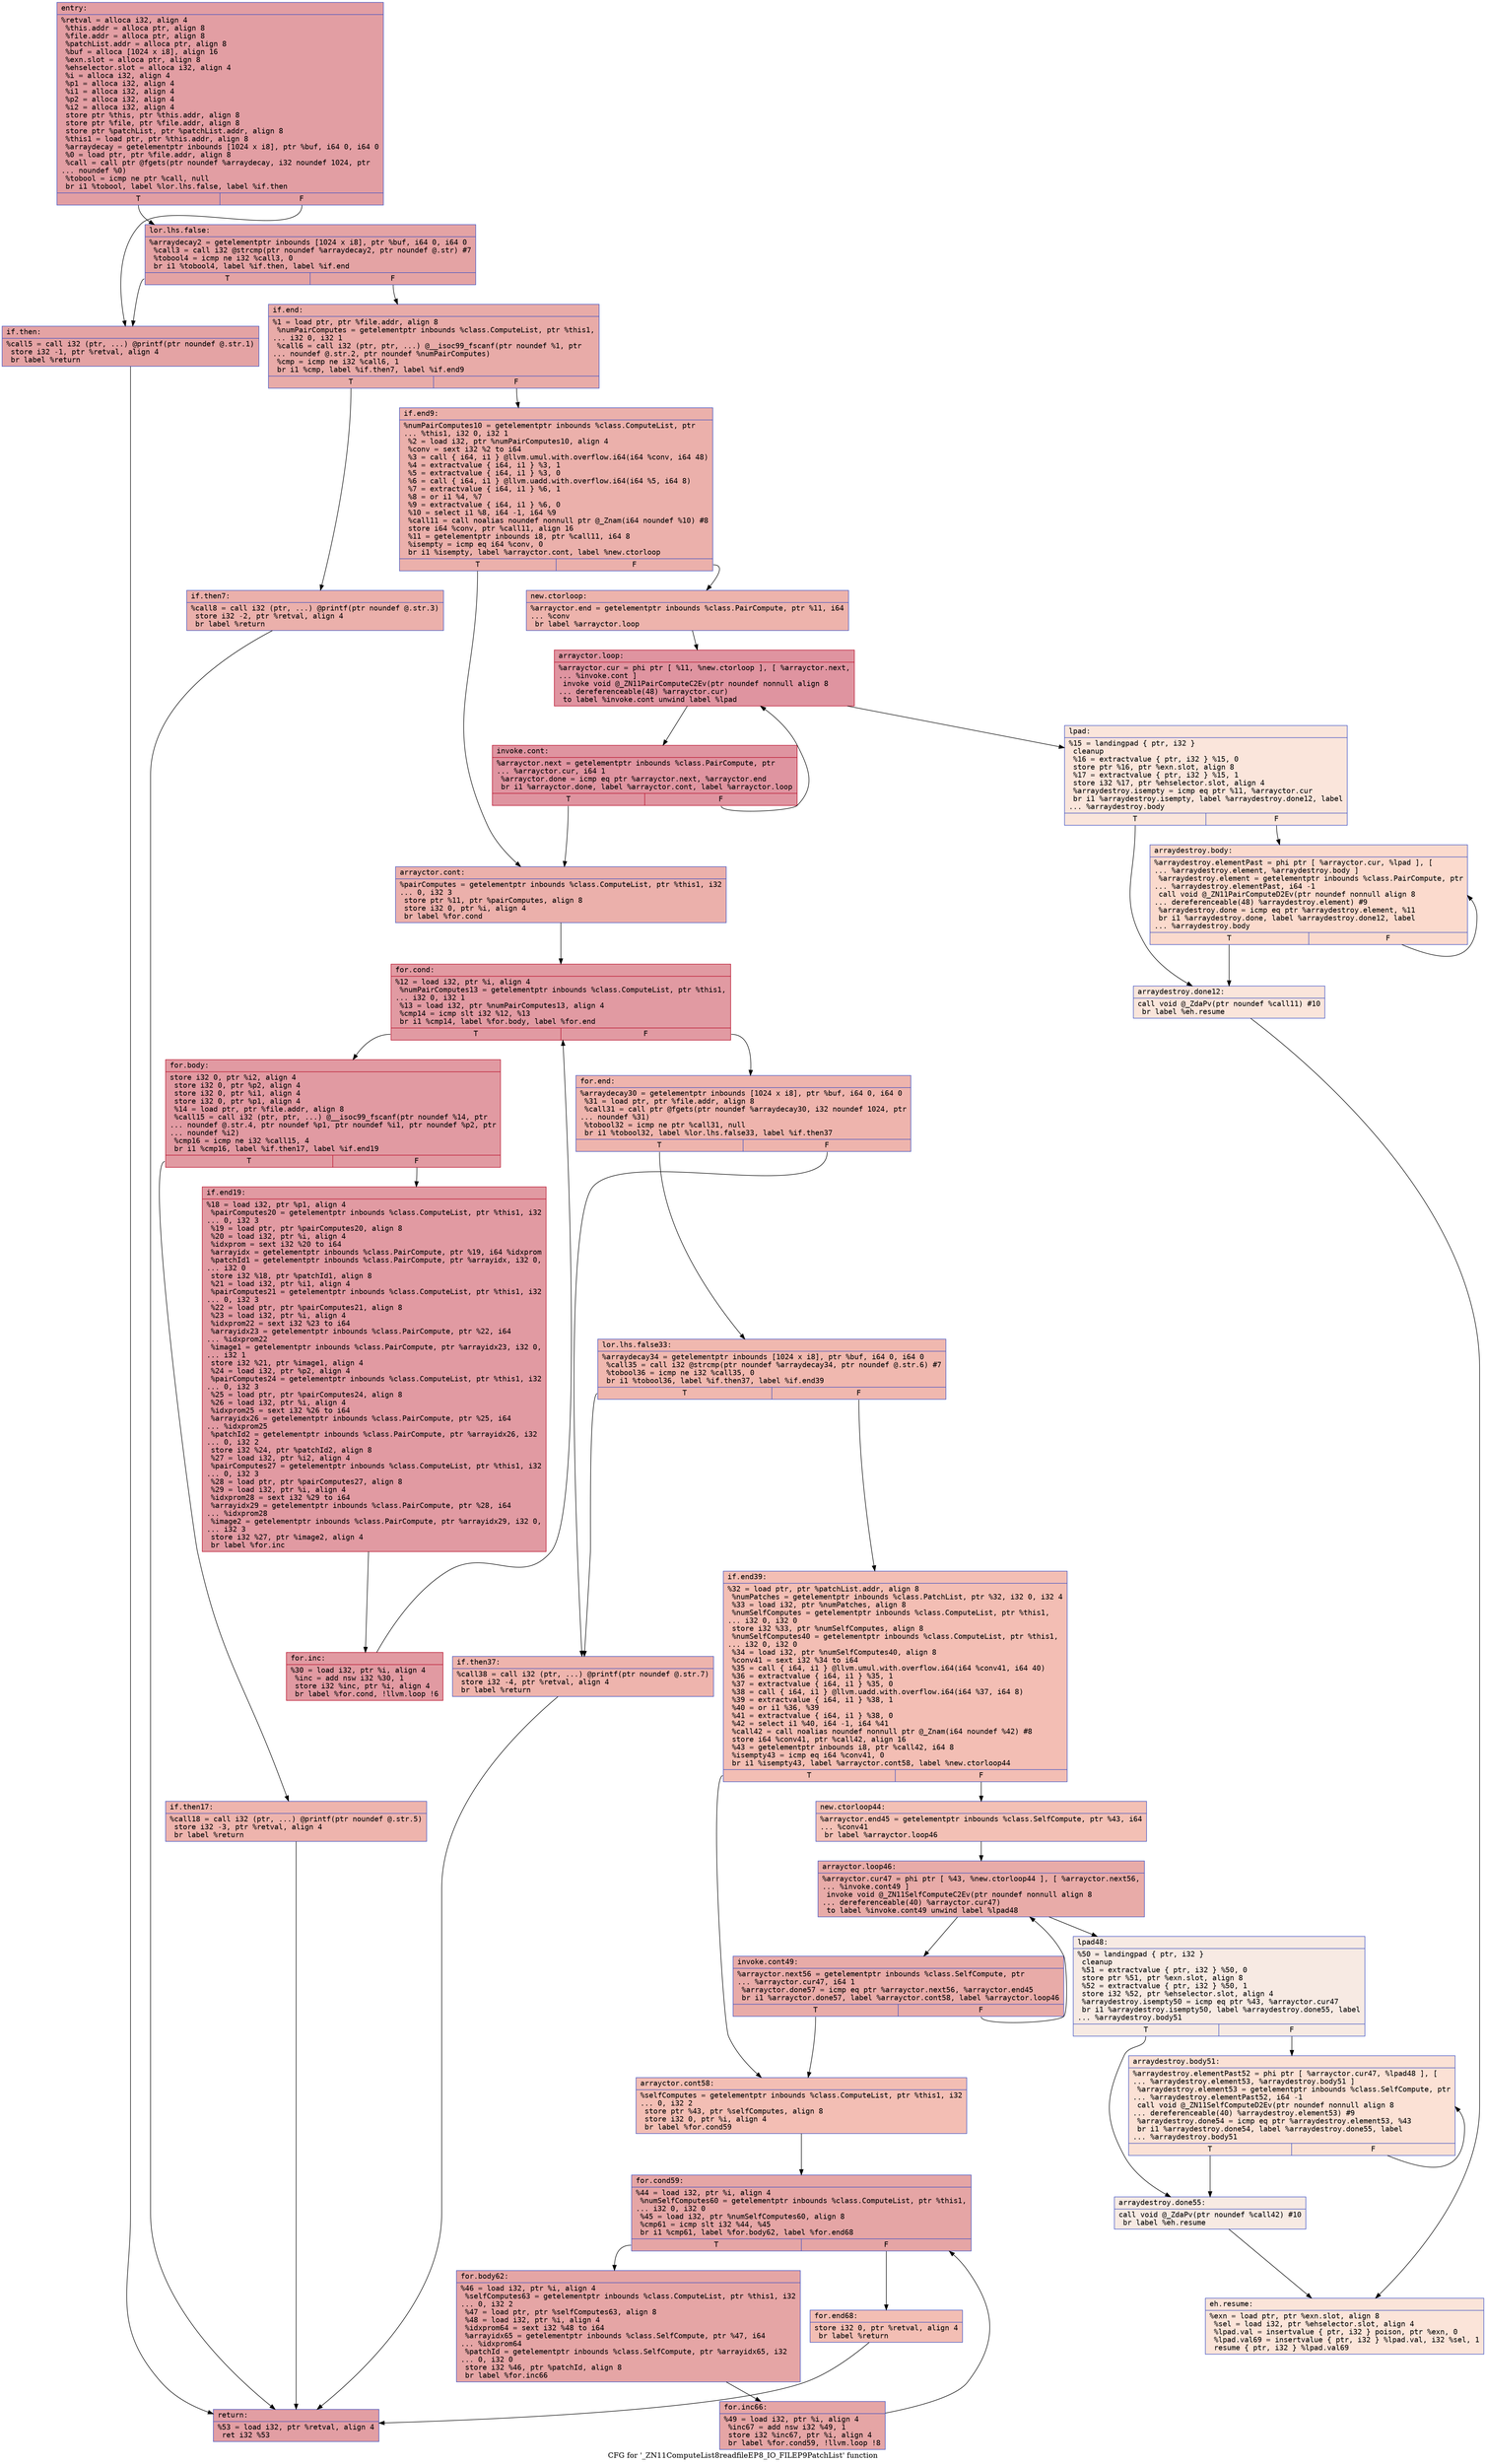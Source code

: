 digraph "CFG for '_ZN11ComputeList8readfileEP8_IO_FILEP9PatchList' function" {
	label="CFG for '_ZN11ComputeList8readfileEP8_IO_FILEP9PatchList' function";

	Node0x55695a57e160 [shape=record,color="#3d50c3ff", style=filled, fillcolor="#be242e70" fontname="Courier",label="{entry:\l|  %retval = alloca i32, align 4\l  %this.addr = alloca ptr, align 8\l  %file.addr = alloca ptr, align 8\l  %patchList.addr = alloca ptr, align 8\l  %buf = alloca [1024 x i8], align 16\l  %exn.slot = alloca ptr, align 8\l  %ehselector.slot = alloca i32, align 4\l  %i = alloca i32, align 4\l  %p1 = alloca i32, align 4\l  %i1 = alloca i32, align 4\l  %p2 = alloca i32, align 4\l  %i2 = alloca i32, align 4\l  store ptr %this, ptr %this.addr, align 8\l  store ptr %file, ptr %file.addr, align 8\l  store ptr %patchList, ptr %patchList.addr, align 8\l  %this1 = load ptr, ptr %this.addr, align 8\l  %arraydecay = getelementptr inbounds [1024 x i8], ptr %buf, i64 0, i64 0\l  %0 = load ptr, ptr %file.addr, align 8\l  %call = call ptr @fgets(ptr noundef %arraydecay, i32 noundef 1024, ptr\l... noundef %0)\l  %tobool = icmp ne ptr %call, null\l  br i1 %tobool, label %lor.lhs.false, label %if.then\l|{<s0>T|<s1>F}}"];
	Node0x55695a57e160:s0 -> Node0x55695a57f110[tooltip="entry -> lor.lhs.false\nProbability 62.50%" ];
	Node0x55695a57e160:s1 -> Node0x55695a57f1c0[tooltip="entry -> if.then\nProbability 37.50%" ];
	Node0x55695a57f110 [shape=record,color="#3d50c3ff", style=filled, fillcolor="#c32e3170" fontname="Courier",label="{lor.lhs.false:\l|  %arraydecay2 = getelementptr inbounds [1024 x i8], ptr %buf, i64 0, i64 0\l  %call3 = call i32 @strcmp(ptr noundef %arraydecay2, ptr noundef @.str) #7\l  %tobool4 = icmp ne i32 %call3, 0\l  br i1 %tobool4, label %if.then, label %if.end\l|{<s0>T|<s1>F}}"];
	Node0x55695a57f110:s0 -> Node0x55695a57f1c0[tooltip="lor.lhs.false -> if.then\nProbability 62.50%" ];
	Node0x55695a57f110:s1 -> Node0x55695a57f9d0[tooltip="lor.lhs.false -> if.end\nProbability 37.50%" ];
	Node0x55695a57f1c0 [shape=record,color="#3d50c3ff", style=filled, fillcolor="#c32e3170" fontname="Courier",label="{if.then:\l|  %call5 = call i32 (ptr, ...) @printf(ptr noundef @.str.1)\l  store i32 -1, ptr %retval, align 4\l  br label %return\l}"];
	Node0x55695a57f1c0 -> Node0x55695a57fdb0[tooltip="if.then -> return\nProbability 100.00%" ];
	Node0x55695a57f9d0 [shape=record,color="#3d50c3ff", style=filled, fillcolor="#cc403a70" fontname="Courier",label="{if.end:\l|  %1 = load ptr, ptr %file.addr, align 8\l  %numPairComputes = getelementptr inbounds %class.ComputeList, ptr %this1,\l... i32 0, i32 1\l  %call6 = call i32 (ptr, ptr, ...) @__isoc99_fscanf(ptr noundef %1, ptr\l... noundef @.str.2, ptr noundef %numPairComputes)\l  %cmp = icmp ne i32 %call6, 1\l  br i1 %cmp, label %if.then7, label %if.end9\l|{<s0>T|<s1>F}}"];
	Node0x55695a57f9d0:s0 -> Node0x55695a580230[tooltip="if.end -> if.then7\nProbability 50.00%" ];
	Node0x55695a57f9d0:s1 -> Node0x55695a5802e0[tooltip="if.end -> if.end9\nProbability 50.00%" ];
	Node0x55695a580230 [shape=record,color="#3d50c3ff", style=filled, fillcolor="#d24b4070" fontname="Courier",label="{if.then7:\l|  %call8 = call i32 (ptr, ...) @printf(ptr noundef @.str.3)\l  store i32 -2, ptr %retval, align 4\l  br label %return\l}"];
	Node0x55695a580230 -> Node0x55695a57fdb0[tooltip="if.then7 -> return\nProbability 100.00%" ];
	Node0x55695a5802e0 [shape=record,color="#3d50c3ff", style=filled, fillcolor="#d24b4070" fontname="Courier",label="{if.end9:\l|  %numPairComputes10 = getelementptr inbounds %class.ComputeList, ptr\l... %this1, i32 0, i32 1\l  %2 = load i32, ptr %numPairComputes10, align 4\l  %conv = sext i32 %2 to i64\l  %3 = call \{ i64, i1 \} @llvm.umul.with.overflow.i64(i64 %conv, i64 48)\l  %4 = extractvalue \{ i64, i1 \} %3, 1\l  %5 = extractvalue \{ i64, i1 \} %3, 0\l  %6 = call \{ i64, i1 \} @llvm.uadd.with.overflow.i64(i64 %5, i64 8)\l  %7 = extractvalue \{ i64, i1 \} %6, 1\l  %8 = or i1 %4, %7\l  %9 = extractvalue \{ i64, i1 \} %6, 0\l  %10 = select i1 %8, i64 -1, i64 %9\l  %call11 = call noalias noundef nonnull ptr @_Znam(i64 noundef %10) #8\l  store i64 %conv, ptr %call11, align 16\l  %11 = getelementptr inbounds i8, ptr %call11, i64 8\l  %isempty = icmp eq i64 %conv, 0\l  br i1 %isempty, label %arrayctor.cont, label %new.ctorloop\l|{<s0>T|<s1>F}}"];
	Node0x55695a5802e0:s0 -> Node0x55695a581ee0[tooltip="if.end9 -> arrayctor.cont\nProbability 37.50%" ];
	Node0x55695a5802e0:s1 -> Node0x55695a581f90[tooltip="if.end9 -> new.ctorloop\nProbability 62.50%" ];
	Node0x55695a581f90 [shape=record,color="#3d50c3ff", style=filled, fillcolor="#d6524470" fontname="Courier",label="{new.ctorloop:\l|  %arrayctor.end = getelementptr inbounds %class.PairCompute, ptr %11, i64\l... %conv\l  br label %arrayctor.loop\l}"];
	Node0x55695a581f90 -> Node0x55695a5821c0[tooltip="new.ctorloop -> arrayctor.loop\nProbability 100.00%" ];
	Node0x55695a5821c0 [shape=record,color="#b70d28ff", style=filled, fillcolor="#b70d2870" fontname="Courier",label="{arrayctor.loop:\l|  %arrayctor.cur = phi ptr [ %11, %new.ctorloop ], [ %arrayctor.next,\l... %invoke.cont ]\l  invoke void @_ZN11PairComputeC2Ev(ptr noundef nonnull align 8\l... dereferenceable(48) %arrayctor.cur)\l          to label %invoke.cont unwind label %lpad\l}"];
	Node0x55695a5821c0 -> Node0x55695a582310[tooltip="arrayctor.loop -> invoke.cont\nProbability 100.00%" ];
	Node0x55695a5821c0 -> Node0x55695a582510[tooltip="arrayctor.loop -> lpad\nProbability 0.00%" ];
	Node0x55695a582310 [shape=record,color="#b70d28ff", style=filled, fillcolor="#b70d2870" fontname="Courier",label="{invoke.cont:\l|  %arrayctor.next = getelementptr inbounds %class.PairCompute, ptr\l... %arrayctor.cur, i64 1\l  %arrayctor.done = icmp eq ptr %arrayctor.next, %arrayctor.end\l  br i1 %arrayctor.done, label %arrayctor.cont, label %arrayctor.loop\l|{<s0>T|<s1>F}}"];
	Node0x55695a582310:s0 -> Node0x55695a581ee0[tooltip="invoke.cont -> arrayctor.cont\nProbability 3.12%" ];
	Node0x55695a582310:s1 -> Node0x55695a5821c0[tooltip="invoke.cont -> arrayctor.loop\nProbability 96.88%" ];
	Node0x55695a581ee0 [shape=record,color="#3d50c3ff", style=filled, fillcolor="#d24b4070" fontname="Courier",label="{arrayctor.cont:\l|  %pairComputes = getelementptr inbounds %class.ComputeList, ptr %this1, i32\l... 0, i32 3\l  store ptr %11, ptr %pairComputes, align 8\l  store i32 0, ptr %i, align 4\l  br label %for.cond\l}"];
	Node0x55695a581ee0 -> Node0x55695a582b40[tooltip="arrayctor.cont -> for.cond\nProbability 100.00%" ];
	Node0x55695a582b40 [shape=record,color="#b70d28ff", style=filled, fillcolor="#bb1b2c70" fontname="Courier",label="{for.cond:\l|  %12 = load i32, ptr %i, align 4\l  %numPairComputes13 = getelementptr inbounds %class.ComputeList, ptr %this1,\l... i32 0, i32 1\l  %13 = load i32, ptr %numPairComputes13, align 4\l  %cmp14 = icmp slt i32 %12, %13\l  br i1 %cmp14, label %for.body, label %for.end\l|{<s0>T|<s1>F}}"];
	Node0x55695a582b40:s0 -> Node0x55695a583580[tooltip="for.cond -> for.body\nProbability 96.88%" ];
	Node0x55695a582b40:s1 -> Node0x55695a5835d0[tooltip="for.cond -> for.end\nProbability 3.12%" ];
	Node0x55695a583580 [shape=record,color="#b70d28ff", style=filled, fillcolor="#bb1b2c70" fontname="Courier",label="{for.body:\l|  store i32 0, ptr %i2, align 4\l  store i32 0, ptr %p2, align 4\l  store i32 0, ptr %i1, align 4\l  store i32 0, ptr %p1, align 4\l  %14 = load ptr, ptr %file.addr, align 8\l  %call15 = call i32 (ptr, ptr, ...) @__isoc99_fscanf(ptr noundef %14, ptr\l... noundef @.str.4, ptr noundef %p1, ptr noundef %i1, ptr noundef %p2, ptr\l... noundef %i2)\l  %cmp16 = icmp ne i32 %call15, 4\l  br i1 %cmp16, label %if.then17, label %if.end19\l|{<s0>T|<s1>F}}"];
	Node0x55695a583580:s0 -> Node0x55695a583c50[tooltip="for.body -> if.then17\nProbability 3.12%" ];
	Node0x55695a583580:s1 -> Node0x55695a583ca0[tooltip="for.body -> if.end19\nProbability 96.88%" ];
	Node0x55695a583c50 [shape=record,color="#3d50c3ff", style=filled, fillcolor="#d8564670" fontname="Courier",label="{if.then17:\l|  %call18 = call i32 (ptr, ...) @printf(ptr noundef @.str.5)\l  store i32 -3, ptr %retval, align 4\l  br label %return\l}"];
	Node0x55695a583c50 -> Node0x55695a57fdb0[tooltip="if.then17 -> return\nProbability 100.00%" ];
	Node0x55695a582510 [shape=record,color="#3d50c3ff", style=filled, fillcolor="#f4c5ad70" fontname="Courier",label="{lpad:\l|  %15 = landingpad \{ ptr, i32 \}\l          cleanup\l  %16 = extractvalue \{ ptr, i32 \} %15, 0\l  store ptr %16, ptr %exn.slot, align 8\l  %17 = extractvalue \{ ptr, i32 \} %15, 1\l  store i32 %17, ptr %ehselector.slot, align 4\l  %arraydestroy.isempty = icmp eq ptr %11, %arrayctor.cur\l  br i1 %arraydestroy.isempty, label %arraydestroy.done12, label\l... %arraydestroy.body\l|{<s0>T|<s1>F}}"];
	Node0x55695a582510:s0 -> Node0x55695a5843c0[tooltip="lpad -> arraydestroy.done12\nProbability 37.50%" ];
	Node0x55695a582510:s1 -> Node0x55695a584430[tooltip="lpad -> arraydestroy.body\nProbability 62.50%" ];
	Node0x55695a584430 [shape=record,color="#3d50c3ff", style=filled, fillcolor="#f7ac8e70" fontname="Courier",label="{arraydestroy.body:\l|  %arraydestroy.elementPast = phi ptr [ %arrayctor.cur, %lpad ], [\l... %arraydestroy.element, %arraydestroy.body ]\l  %arraydestroy.element = getelementptr inbounds %class.PairCompute, ptr\l... %arraydestroy.elementPast, i64 -1\l  call void @_ZN11PairComputeD2Ev(ptr noundef nonnull align 8\l... dereferenceable(48) %arraydestroy.element) #9\l  %arraydestroy.done = icmp eq ptr %arraydestroy.element, %11\l  br i1 %arraydestroy.done, label %arraydestroy.done12, label\l... %arraydestroy.body\l|{<s0>T|<s1>F}}"];
	Node0x55695a584430:s0 -> Node0x55695a5843c0[tooltip="arraydestroy.body -> arraydestroy.done12\nProbability 3.12%" ];
	Node0x55695a584430:s1 -> Node0x55695a584430[tooltip="arraydestroy.body -> arraydestroy.body\nProbability 96.88%" ];
	Node0x55695a5843c0 [shape=record,color="#3d50c3ff", style=filled, fillcolor="#f4c5ad70" fontname="Courier",label="{arraydestroy.done12:\l|  call void @_ZdaPv(ptr noundef %call11) #10\l  br label %eh.resume\l}"];
	Node0x55695a5843c0 -> Node0x55695a584b40[tooltip="arraydestroy.done12 -> eh.resume\nProbability 100.00%" ];
	Node0x55695a583ca0 [shape=record,color="#b70d28ff", style=filled, fillcolor="#bb1b2c70" fontname="Courier",label="{if.end19:\l|  %18 = load i32, ptr %p1, align 4\l  %pairComputes20 = getelementptr inbounds %class.ComputeList, ptr %this1, i32\l... 0, i32 3\l  %19 = load ptr, ptr %pairComputes20, align 8\l  %20 = load i32, ptr %i, align 4\l  %idxprom = sext i32 %20 to i64\l  %arrayidx = getelementptr inbounds %class.PairCompute, ptr %19, i64 %idxprom\l  %patchId1 = getelementptr inbounds %class.PairCompute, ptr %arrayidx, i32 0,\l... i32 0\l  store i32 %18, ptr %patchId1, align 8\l  %21 = load i32, ptr %i1, align 4\l  %pairComputes21 = getelementptr inbounds %class.ComputeList, ptr %this1, i32\l... 0, i32 3\l  %22 = load ptr, ptr %pairComputes21, align 8\l  %23 = load i32, ptr %i, align 4\l  %idxprom22 = sext i32 %23 to i64\l  %arrayidx23 = getelementptr inbounds %class.PairCompute, ptr %22, i64\l... %idxprom22\l  %image1 = getelementptr inbounds %class.PairCompute, ptr %arrayidx23, i32 0,\l... i32 1\l  store i32 %21, ptr %image1, align 4\l  %24 = load i32, ptr %p2, align 4\l  %pairComputes24 = getelementptr inbounds %class.ComputeList, ptr %this1, i32\l... 0, i32 3\l  %25 = load ptr, ptr %pairComputes24, align 8\l  %26 = load i32, ptr %i, align 4\l  %idxprom25 = sext i32 %26 to i64\l  %arrayidx26 = getelementptr inbounds %class.PairCompute, ptr %25, i64\l... %idxprom25\l  %patchId2 = getelementptr inbounds %class.PairCompute, ptr %arrayidx26, i32\l... 0, i32 2\l  store i32 %24, ptr %patchId2, align 8\l  %27 = load i32, ptr %i2, align 4\l  %pairComputes27 = getelementptr inbounds %class.ComputeList, ptr %this1, i32\l... 0, i32 3\l  %28 = load ptr, ptr %pairComputes27, align 8\l  %29 = load i32, ptr %i, align 4\l  %idxprom28 = sext i32 %29 to i64\l  %arrayidx29 = getelementptr inbounds %class.PairCompute, ptr %28, i64\l... %idxprom28\l  %image2 = getelementptr inbounds %class.PairCompute, ptr %arrayidx29, i32 0,\l... i32 3\l  store i32 %27, ptr %image2, align 4\l  br label %for.inc\l}"];
	Node0x55695a583ca0 -> Node0x55695a5860e0[tooltip="if.end19 -> for.inc\nProbability 100.00%" ];
	Node0x55695a5860e0 [shape=record,color="#b70d28ff", style=filled, fillcolor="#bb1b2c70" fontname="Courier",label="{for.inc:\l|  %30 = load i32, ptr %i, align 4\l  %inc = add nsw i32 %30, 1\l  store i32 %inc, ptr %i, align 4\l  br label %for.cond, !llvm.loop !6\l}"];
	Node0x55695a5860e0 -> Node0x55695a582b40[tooltip="for.inc -> for.cond\nProbability 100.00%" ];
	Node0x55695a5835d0 [shape=record,color="#3d50c3ff", style=filled, fillcolor="#d8564670" fontname="Courier",label="{for.end:\l|  %arraydecay30 = getelementptr inbounds [1024 x i8], ptr %buf, i64 0, i64 0\l  %31 = load ptr, ptr %file.addr, align 8\l  %call31 = call ptr @fgets(ptr noundef %arraydecay30, i32 noundef 1024, ptr\l... noundef %31)\l  %tobool32 = icmp ne ptr %call31, null\l  br i1 %tobool32, label %lor.lhs.false33, label %if.then37\l|{<s0>T|<s1>F}}"];
	Node0x55695a5835d0:s0 -> Node0x55695a587220[tooltip="for.end -> lor.lhs.false33\nProbability 62.50%" ];
	Node0x55695a5835d0:s1 -> Node0x55695a5872a0[tooltip="for.end -> if.then37\nProbability 37.50%" ];
	Node0x55695a587220 [shape=record,color="#3d50c3ff", style=filled, fillcolor="#dc5d4a70" fontname="Courier",label="{lor.lhs.false33:\l|  %arraydecay34 = getelementptr inbounds [1024 x i8], ptr %buf, i64 0, i64 0\l  %call35 = call i32 @strcmp(ptr noundef %arraydecay34, ptr noundef @.str.6) #7\l  %tobool36 = icmp ne i32 %call35, 0\l  br i1 %tobool36, label %if.then37, label %if.end39\l|{<s0>T|<s1>F}}"];
	Node0x55695a587220:s0 -> Node0x55695a5872a0[tooltip="lor.lhs.false33 -> if.then37\nProbability 62.50%" ];
	Node0x55695a587220:s1 -> Node0x55695a5876d0[tooltip="lor.lhs.false33 -> if.end39\nProbability 37.50%" ];
	Node0x55695a5872a0 [shape=record,color="#3d50c3ff", style=filled, fillcolor="#d8564670" fontname="Courier",label="{if.then37:\l|  %call38 = call i32 (ptr, ...) @printf(ptr noundef @.str.7)\l  store i32 -4, ptr %retval, align 4\l  br label %return\l}"];
	Node0x55695a5872a0 -> Node0x55695a57fdb0[tooltip="if.then37 -> return\nProbability 100.00%" ];
	Node0x55695a5876d0 [shape=record,color="#3d50c3ff", style=filled, fillcolor="#e36c5570" fontname="Courier",label="{if.end39:\l|  %32 = load ptr, ptr %patchList.addr, align 8\l  %numPatches = getelementptr inbounds %class.PatchList, ptr %32, i32 0, i32 4\l  %33 = load i32, ptr %numPatches, align 8\l  %numSelfComputes = getelementptr inbounds %class.ComputeList, ptr %this1,\l... i32 0, i32 0\l  store i32 %33, ptr %numSelfComputes, align 8\l  %numSelfComputes40 = getelementptr inbounds %class.ComputeList, ptr %this1,\l... i32 0, i32 0\l  %34 = load i32, ptr %numSelfComputes40, align 8\l  %conv41 = sext i32 %34 to i64\l  %35 = call \{ i64, i1 \} @llvm.umul.with.overflow.i64(i64 %conv41, i64 40)\l  %36 = extractvalue \{ i64, i1 \} %35, 1\l  %37 = extractvalue \{ i64, i1 \} %35, 0\l  %38 = call \{ i64, i1 \} @llvm.uadd.with.overflow.i64(i64 %37, i64 8)\l  %39 = extractvalue \{ i64, i1 \} %38, 1\l  %40 = or i1 %36, %39\l  %41 = extractvalue \{ i64, i1 \} %38, 0\l  %42 = select i1 %40, i64 -1, i64 %41\l  %call42 = call noalias noundef nonnull ptr @_Znam(i64 noundef %42) #8\l  store i64 %conv41, ptr %call42, align 16\l  %43 = getelementptr inbounds i8, ptr %call42, i64 8\l  %isempty43 = icmp eq i64 %conv41, 0\l  br i1 %isempty43, label %arrayctor.cont58, label %new.ctorloop44\l|{<s0>T|<s1>F}}"];
	Node0x55695a5876d0:s0 -> Node0x55695a588f20[tooltip="if.end39 -> arrayctor.cont58\nProbability 37.50%" ];
	Node0x55695a5876d0:s1 -> Node0x55695a588fc0[tooltip="if.end39 -> new.ctorloop44\nProbability 62.50%" ];
	Node0x55695a588fc0 [shape=record,color="#3d50c3ff", style=filled, fillcolor="#e5705870" fontname="Courier",label="{new.ctorloop44:\l|  %arrayctor.end45 = getelementptr inbounds %class.SelfCompute, ptr %43, i64\l... %conv41\l  br label %arrayctor.loop46\l}"];
	Node0x55695a588fc0 -> Node0x55695a589190[tooltip="new.ctorloop44 -> arrayctor.loop46\nProbability 100.00%" ];
	Node0x55695a589190 [shape=record,color="#3d50c3ff", style=filled, fillcolor="#cc403a70" fontname="Courier",label="{arrayctor.loop46:\l|  %arrayctor.cur47 = phi ptr [ %43, %new.ctorloop44 ], [ %arrayctor.next56,\l... %invoke.cont49 ]\l  invoke void @_ZN11SelfComputeC2Ev(ptr noundef nonnull align 8\l... dereferenceable(40) %arrayctor.cur47)\l          to label %invoke.cont49 unwind label %lpad48\l}"];
	Node0x55695a589190 -> Node0x55695a589330[tooltip="arrayctor.loop46 -> invoke.cont49\nProbability 100.00%" ];
	Node0x55695a589190 -> Node0x55695a5894d0[tooltip="arrayctor.loop46 -> lpad48\nProbability 0.00%" ];
	Node0x55695a589330 [shape=record,color="#3d50c3ff", style=filled, fillcolor="#cc403a70" fontname="Courier",label="{invoke.cont49:\l|  %arrayctor.next56 = getelementptr inbounds %class.SelfCompute, ptr\l... %arrayctor.cur47, i64 1\l  %arrayctor.done57 = icmp eq ptr %arrayctor.next56, %arrayctor.end45\l  br i1 %arrayctor.done57, label %arrayctor.cont58, label %arrayctor.loop46\l|{<s0>T|<s1>F}}"];
	Node0x55695a589330:s0 -> Node0x55695a588f20[tooltip="invoke.cont49 -> arrayctor.cont58\nProbability 3.12%" ];
	Node0x55695a589330:s1 -> Node0x55695a589190[tooltip="invoke.cont49 -> arrayctor.loop46\nProbability 96.88%" ];
	Node0x55695a588f20 [shape=record,color="#3d50c3ff", style=filled, fillcolor="#e36c5570" fontname="Courier",label="{arrayctor.cont58:\l|  %selfComputes = getelementptr inbounds %class.ComputeList, ptr %this1, i32\l... 0, i32 2\l  store ptr %43, ptr %selfComputes, align 8\l  store i32 0, ptr %i, align 4\l  br label %for.cond59\l}"];
	Node0x55695a588f20 -> Node0x55695a589ad0[tooltip="arrayctor.cont58 -> for.cond59\nProbability 100.00%" ];
	Node0x55695a589ad0 [shape=record,color="#3d50c3ff", style=filled, fillcolor="#c5333470" fontname="Courier",label="{for.cond59:\l|  %44 = load i32, ptr %i, align 4\l  %numSelfComputes60 = getelementptr inbounds %class.ComputeList, ptr %this1,\l... i32 0, i32 0\l  %45 = load i32, ptr %numSelfComputes60, align 8\l  %cmp61 = icmp slt i32 %44, %45\l  br i1 %cmp61, label %for.body62, label %for.end68\l|{<s0>T|<s1>F}}"];
	Node0x55695a589ad0:s0 -> Node0x55695a589e70[tooltip="for.cond59 -> for.body62\nProbability 96.88%" ];
	Node0x55695a589ad0:s1 -> Node0x55695a589ec0[tooltip="for.cond59 -> for.end68\nProbability 3.12%" ];
	Node0x55695a589e70 [shape=record,color="#3d50c3ff", style=filled, fillcolor="#c5333470" fontname="Courier",label="{for.body62:\l|  %46 = load i32, ptr %i, align 4\l  %selfComputes63 = getelementptr inbounds %class.ComputeList, ptr %this1, i32\l... 0, i32 2\l  %47 = load ptr, ptr %selfComputes63, align 8\l  %48 = load i32, ptr %i, align 4\l  %idxprom64 = sext i32 %48 to i64\l  %arrayidx65 = getelementptr inbounds %class.SelfCompute, ptr %47, i64\l... %idxprom64\l  %patchId = getelementptr inbounds %class.SelfCompute, ptr %arrayidx65, i32\l... 0, i32 0\l  store i32 %46, ptr %patchId, align 8\l  br label %for.inc66\l}"];
	Node0x55695a589e70 -> Node0x55695a58ace0[tooltip="for.body62 -> for.inc66\nProbability 100.00%" ];
	Node0x55695a58ace0 [shape=record,color="#3d50c3ff", style=filled, fillcolor="#c5333470" fontname="Courier",label="{for.inc66:\l|  %49 = load i32, ptr %i, align 4\l  %inc67 = add nsw i32 %49, 1\l  store i32 %inc67, ptr %i, align 4\l  br label %for.cond59, !llvm.loop !8\l}"];
	Node0x55695a58ace0 -> Node0x55695a589ad0[tooltip="for.inc66 -> for.cond59\nProbability 100.00%" ];
	Node0x55695a5894d0 [shape=record,color="#3d50c3ff", style=filled, fillcolor="#eed0c070" fontname="Courier",label="{lpad48:\l|  %50 = landingpad \{ ptr, i32 \}\l          cleanup\l  %51 = extractvalue \{ ptr, i32 \} %50, 0\l  store ptr %51, ptr %exn.slot, align 8\l  %52 = extractvalue \{ ptr, i32 \} %50, 1\l  store i32 %52, ptr %ehselector.slot, align 4\l  %arraydestroy.isempty50 = icmp eq ptr %43, %arrayctor.cur47\l  br i1 %arraydestroy.isempty50, label %arraydestroy.done55, label\l... %arraydestroy.body51\l|{<s0>T|<s1>F}}"];
	Node0x55695a5894d0:s0 -> Node0x55695a58b530[tooltip="lpad48 -> arraydestroy.done55\nProbability 37.50%" ];
	Node0x55695a5894d0:s1 -> Node0x55695a58b5a0[tooltip="lpad48 -> arraydestroy.body51\nProbability 62.50%" ];
	Node0x55695a58b5a0 [shape=record,color="#3d50c3ff", style=filled, fillcolor="#f7bca170" fontname="Courier",label="{arraydestroy.body51:\l|  %arraydestroy.elementPast52 = phi ptr [ %arrayctor.cur47, %lpad48 ], [\l... %arraydestroy.element53, %arraydestroy.body51 ]\l  %arraydestroy.element53 = getelementptr inbounds %class.SelfCompute, ptr\l... %arraydestroy.elementPast52, i64 -1\l  call void @_ZN11SelfComputeD2Ev(ptr noundef nonnull align 8\l... dereferenceable(40) %arraydestroy.element53) #9\l  %arraydestroy.done54 = icmp eq ptr %arraydestroy.element53, %43\l  br i1 %arraydestroy.done54, label %arraydestroy.done55, label\l... %arraydestroy.body51\l|{<s0>T|<s1>F}}"];
	Node0x55695a58b5a0:s0 -> Node0x55695a58b530[tooltip="arraydestroy.body51 -> arraydestroy.done55\nProbability 3.12%" ];
	Node0x55695a58b5a0:s1 -> Node0x55695a58b5a0[tooltip="arraydestroy.body51 -> arraydestroy.body51\nProbability 96.88%" ];
	Node0x55695a58b530 [shape=record,color="#3d50c3ff", style=filled, fillcolor="#eed0c070" fontname="Courier",label="{arraydestroy.done55:\l|  call void @_ZdaPv(ptr noundef %call42) #10\l  br label %eh.resume\l}"];
	Node0x55695a58b530 -> Node0x55695a584b40[tooltip="arraydestroy.done55 -> eh.resume\nProbability 100.00%" ];
	Node0x55695a589ec0 [shape=record,color="#3d50c3ff", style=filled, fillcolor="#e36c5570" fontname="Courier",label="{for.end68:\l|  store i32 0, ptr %retval, align 4\l  br label %return\l}"];
	Node0x55695a589ec0 -> Node0x55695a57fdb0[tooltip="for.end68 -> return\nProbability 100.00%" ];
	Node0x55695a57fdb0 [shape=record,color="#3d50c3ff", style=filled, fillcolor="#be242e70" fontname="Courier",label="{return:\l|  %53 = load i32, ptr %retval, align 4\l  ret i32 %53\l}"];
	Node0x55695a584b40 [shape=record,color="#3d50c3ff", style=filled, fillcolor="#f5c1a970" fontname="Courier",label="{eh.resume:\l|  %exn = load ptr, ptr %exn.slot, align 8\l  %sel = load i32, ptr %ehselector.slot, align 4\l  %lpad.val = insertvalue \{ ptr, i32 \} poison, ptr %exn, 0\l  %lpad.val69 = insertvalue \{ ptr, i32 \} %lpad.val, i32 %sel, 1\l  resume \{ ptr, i32 \} %lpad.val69\l}"];
}
